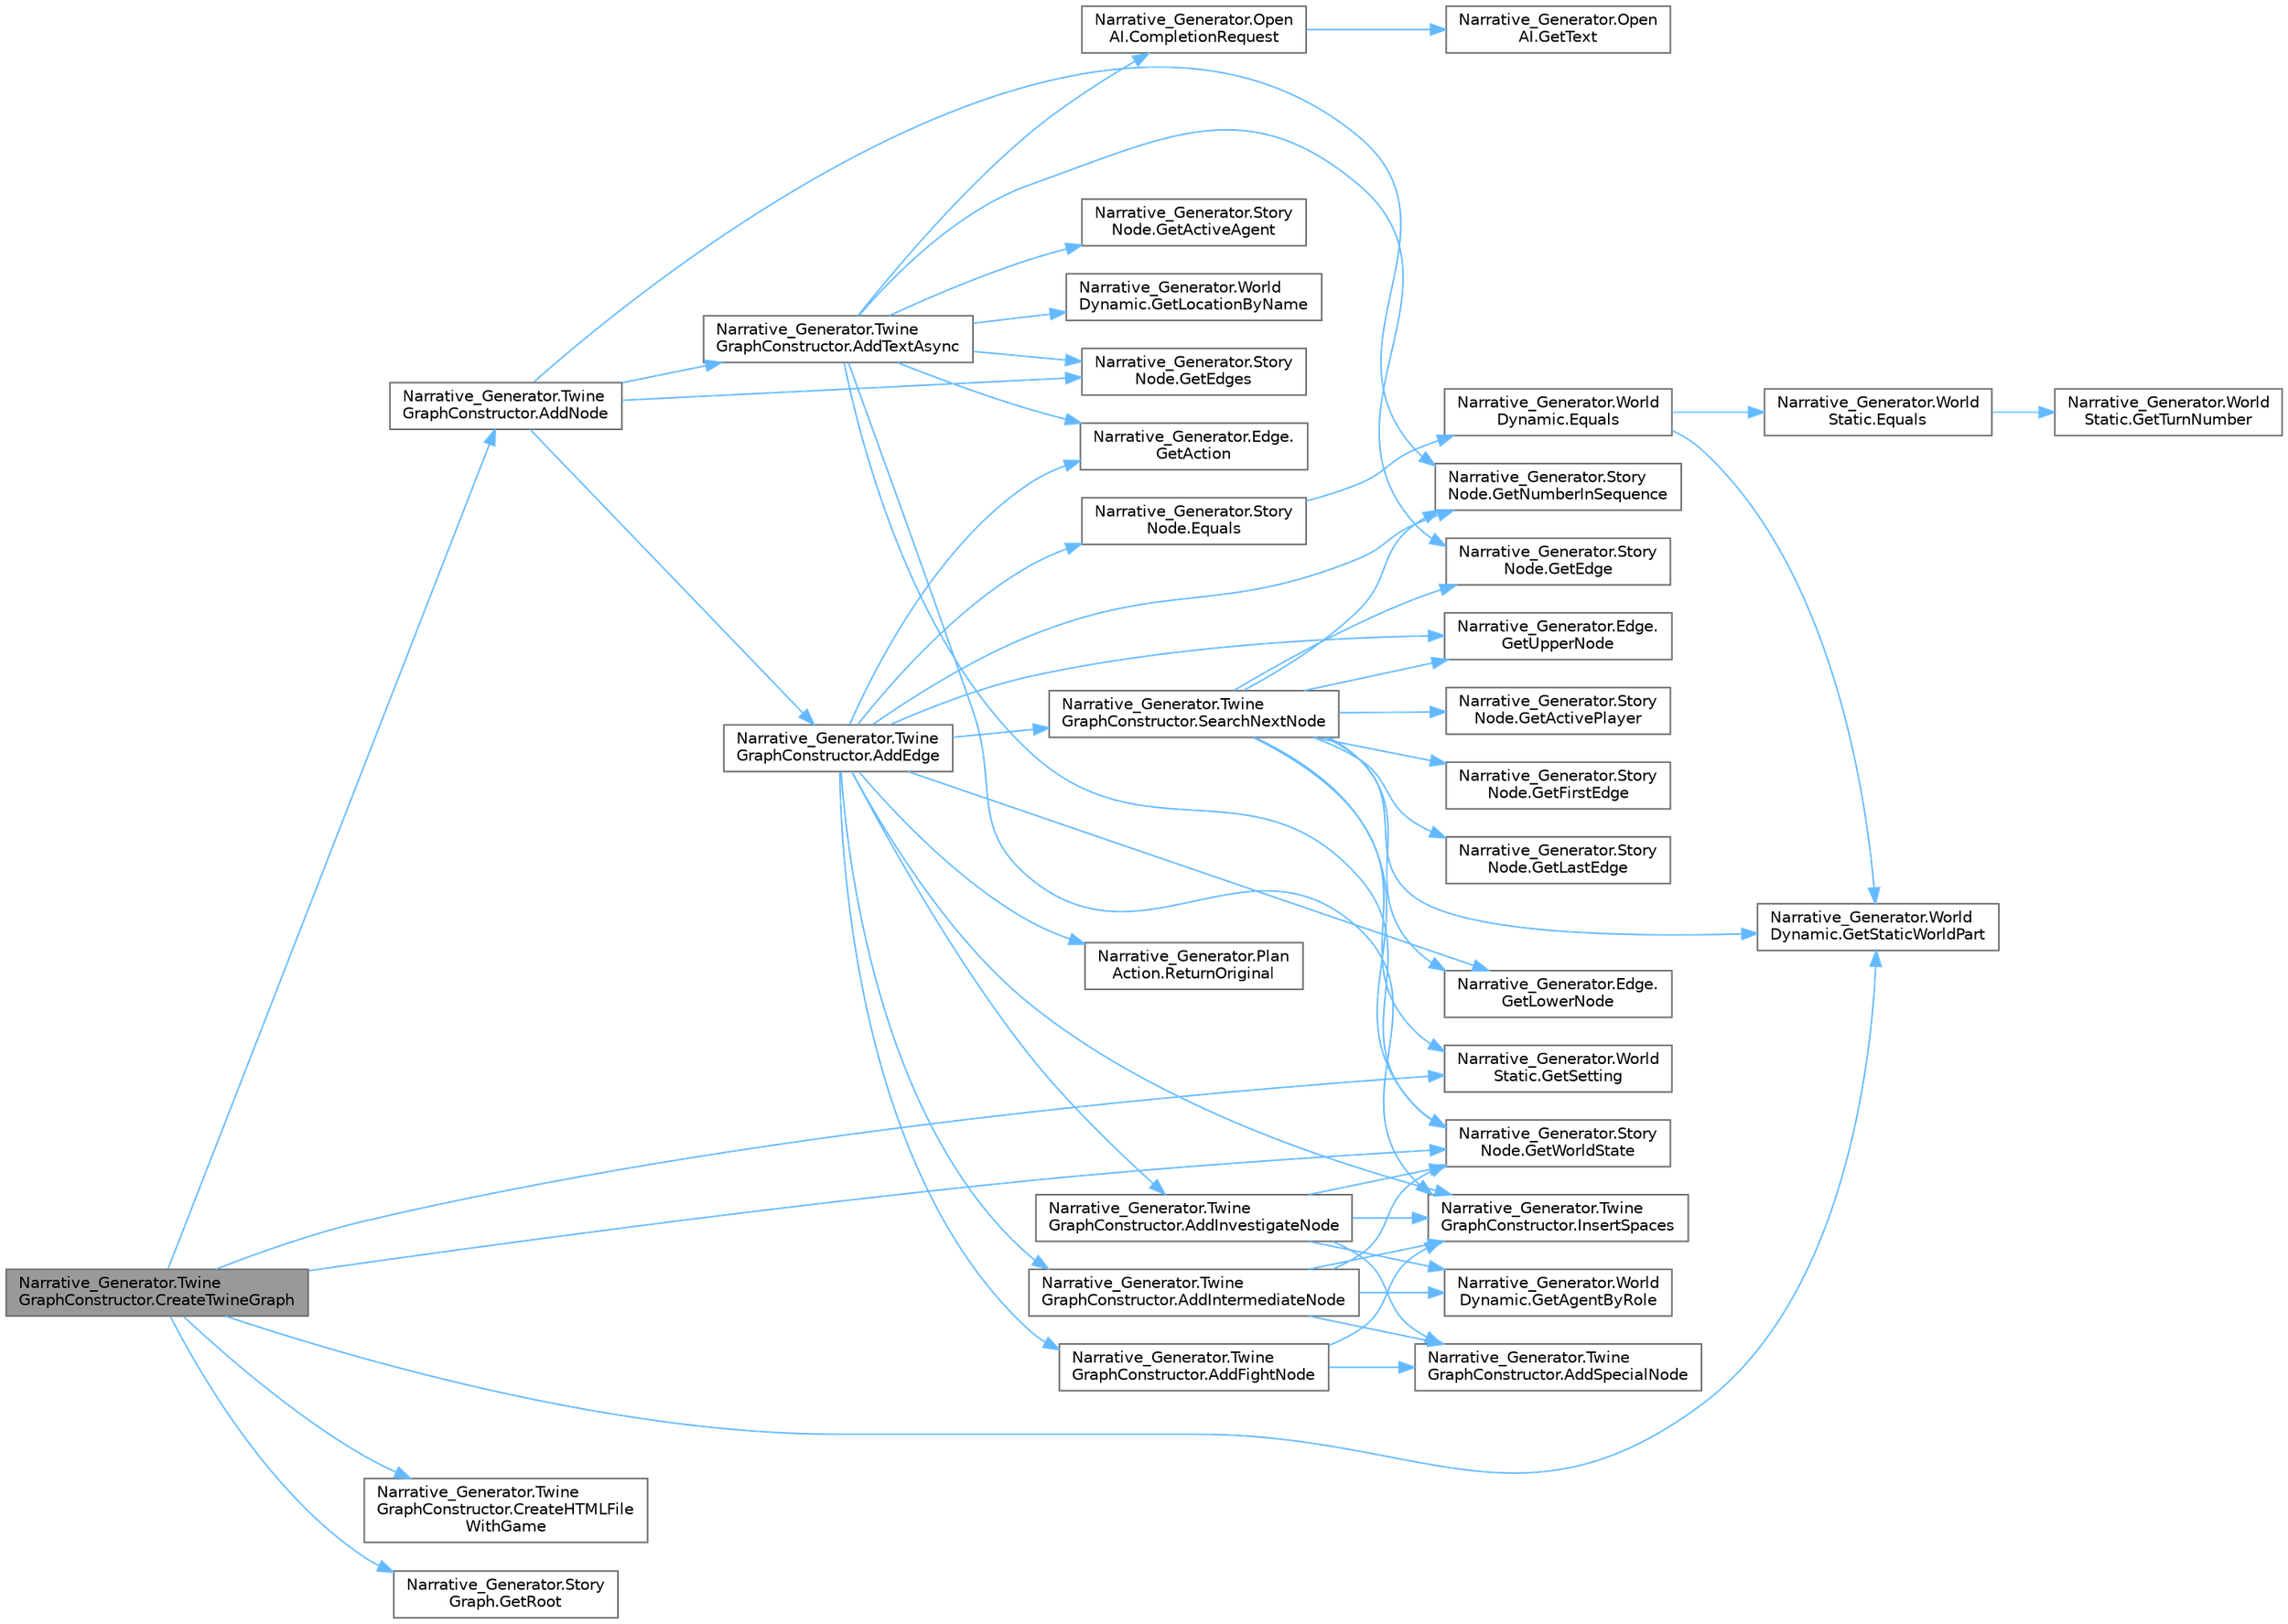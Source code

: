 digraph "Narrative_Generator.TwineGraphConstructor.CreateTwineGraph"
{
 // LATEX_PDF_SIZE
  bgcolor="transparent";
  edge [fontname=Helvetica,fontsize=10,labelfontname=Helvetica,labelfontsize=10];
  node [fontname=Helvetica,fontsize=10,shape=box,height=0.2,width=0.4];
  rankdir="LR";
  Node1 [label="Narrative_Generator.Twine\lGraphConstructor.CreateTwineGraph",height=0.2,width=0.4,color="gray40", fillcolor="grey60", style="filled", fontcolor="black",tooltip="A method for converting a story graph into an interactive story for Twine."];
  Node1 -> Node2 [color="steelblue1",style="solid"];
  Node2 [label="Narrative_Generator.Twine\lGraphConstructor.AddNode",height=0.2,width=0.4,color="grey40", fillcolor="white", style="filled",URL="$class_narrative___generator_1_1_twine_graph_constructor.html#a11d69d897952a7af20c3c8bd7831c937",tooltip="A method that creates text for an individual node."];
  Node2 -> Node3 [color="steelblue1",style="solid"];
  Node3 [label="Narrative_Generator.Twine\lGraphConstructor.AddEdge",height=0.2,width=0.4,color="grey40", fillcolor="white", style="filled",URL="$class_narrative___generator_1_1_twine_graph_constructor.html#a3cc543ef2ad669f20d596ece8a6a51a1",tooltip="A method that creates a representation of an edge in a graph - in Twine it is a connection between no..."];
  Node3 -> Node4 [color="steelblue1",style="solid"];
  Node4 [label="Narrative_Generator.Twine\lGraphConstructor.AddFightNode",height=0.2,width=0.4,color="grey40", fillcolor="white", style="filled",URL="$class_narrative___generator_1_1_twine_graph_constructor.html#a2564c4abf0c8bf471810ce8cf78d3769",tooltip="An optional node that describes the result of the fight action and provides details."];
  Node4 -> Node5 [color="steelblue1",style="solid"];
  Node5 [label="Narrative_Generator.Twine\lGraphConstructor.AddSpecialNode",height=0.2,width=0.4,color="grey40", fillcolor="white", style="filled",URL="$class_narrative___generator_1_1_twine_graph_constructor.html#a324be232bfef7d9042f243bc2d8d8e68",tooltip="A method for creating special nodes that are not originally present in the graph."];
  Node4 -> Node6 [color="steelblue1",style="solid"];
  Node6 [label="Narrative_Generator.Twine\lGraphConstructor.InsertSpaces",height=0.2,width=0.4,color="grey40", fillcolor="white", style="filled",URL="$class_narrative___generator_1_1_twine_graph_constructor.html#a93c90b8b66be571d8d833f952417ce64",tooltip="A method that separates compound words into separate ones, using capital letters as a separator."];
  Node3 -> Node7 [color="steelblue1",style="solid"];
  Node7 [label="Narrative_Generator.Twine\lGraphConstructor.AddIntermediateNode",height=0.2,width=0.4,color="grey40", fillcolor="white", style="filled",URL="$class_narrative___generator_1_1_twine_graph_constructor.html#a4a2e0895797d89c49227c800d9831ed2",tooltip="A method for creating a node that is used to create a contextual relationship between other nodes."];
  Node7 -> Node5 [color="steelblue1",style="solid"];
  Node7 -> Node8 [color="steelblue1",style="solid"];
  Node8 [label="Narrative_Generator.World\lDynamic.GetAgentByRole",height=0.2,width=0.4,color="grey40", fillcolor="white", style="filled",URL="$class_narrative___generator_1_1_world_dynamic.html#a0514a97e9b85397137dd80125581cf61",tooltip="Returns the first founded agent with the specified role."];
  Node7 -> Node9 [color="steelblue1",style="solid"];
  Node9 [label="Narrative_Generator.Story\lNode.GetWorldState",height=0.2,width=0.4,color="grey40", fillcolor="white", style="filled",URL="$class_narrative___generator_1_1_story_node.html#ab3e318148d1f96d599db8611347b42fb",tooltip="Returns the storyworld state stored by the node."];
  Node7 -> Node6 [color="steelblue1",style="solid"];
  Node3 -> Node10 [color="steelblue1",style="solid"];
  Node10 [label="Narrative_Generator.Twine\lGraphConstructor.AddInvestigateNode",height=0.2,width=0.4,color="grey40", fillcolor="white", style="filled",URL="$class_narrative___generator_1_1_twine_graph_constructor.html#a3557e0657349f1c93b30d9ddea327e2d",tooltip="An optional node that describes the result of the search evidences action and provides details."];
  Node10 -> Node5 [color="steelblue1",style="solid"];
  Node10 -> Node8 [color="steelblue1",style="solid"];
  Node10 -> Node9 [color="steelblue1",style="solid"];
  Node10 -> Node6 [color="steelblue1",style="solid"];
  Node3 -> Node11 [color="steelblue1",style="solid"];
  Node11 [label="Narrative_Generator.Story\lNode.Equals",height=0.2,width=0.4,color="grey40", fillcolor="white", style="filled",URL="$class_narrative___generator_1_1_story_node.html#a0b05d9dcfa6423f4247cceba1ad62eef",tooltip="Method for comparing two StoryNode instance."];
  Node11 -> Node12 [color="steelblue1",style="solid"];
  Node12 [label="Narrative_Generator.World\lDynamic.Equals",height=0.2,width=0.4,color="grey40", fillcolor="white", style="filled",URL="$class_narrative___generator_1_1_world_dynamic.html#a3b7c061efc8d23cb561bc940800e6a48",tooltip="Method for comparing two WorldDynamic instance."];
  Node12 -> Node13 [color="steelblue1",style="solid"];
  Node13 [label="Narrative_Generator.World\lStatic.Equals",height=0.2,width=0.4,color="grey40", fillcolor="white", style="filled",URL="$class_narrative___generator_1_1_world_static.html#aac70b40850296f313ceaf4f0bcad1549",tooltip="Method for comparing two WorldStatic instance."];
  Node13 -> Node14 [color="steelblue1",style="solid"];
  Node14 [label="Narrative_Generator.World\lStatic.GetTurnNumber",height=0.2,width=0.4,color="grey40", fillcolor="white", style="filled",URL="$class_narrative___generator_1_1_world_static.html#addfc6eedbd7e250cca63bec54ef714a7",tooltip="Returns the turn number."];
  Node12 -> Node15 [color="steelblue1",style="solid"];
  Node15 [label="Narrative_Generator.World\lDynamic.GetStaticWorldPart",height=0.2,width=0.4,color="grey40", fillcolor="white", style="filled",URL="$class_narrative___generator_1_1_world_dynamic.html#af84d5b47653c246de39ebfa7b791826a",tooltip="Returns a component with the static part of the state of this storyworld."];
  Node3 -> Node16 [color="steelblue1",style="solid"];
  Node16 [label="Narrative_Generator.Edge.\lGetAction",height=0.2,width=0.4,color="grey40", fillcolor="white", style="filled",URL="$class_narrative___generator_1_1_edge.html#af4cf57a1cc22a025d7a9cbb697097c16",tooltip="This method returns the action attached to this edge."];
  Node3 -> Node17 [color="steelblue1",style="solid"];
  Node17 [label="Narrative_Generator.Edge.\lGetLowerNode",height=0.2,width=0.4,color="grey40", fillcolor="white", style="filled",URL="$class_narrative___generator_1_1_edge.html#aab549aff7f3d2a7181902be614cdcc61",tooltip="This method returns the node attached to the bottom vertex of this edge."];
  Node3 -> Node18 [color="steelblue1",style="solid"];
  Node18 [label="Narrative_Generator.Story\lNode.GetNumberInSequence",height=0.2,width=0.4,color="grey40", fillcolor="white", style="filled",URL="$class_narrative___generator_1_1_story_node.html#a2343338ef2f1461d7c3af6e54d7f5d9f",tooltip="Returns the sequence number of this node."];
  Node3 -> Node19 [color="steelblue1",style="solid"];
  Node19 [label="Narrative_Generator.Edge.\lGetUpperNode",height=0.2,width=0.4,color="grey40", fillcolor="white", style="filled",URL="$class_narrative___generator_1_1_edge.html#a53ec80be25b5c5ddcd633e5d1916e98c",tooltip="This method returns the node attached to the top vertex of this edge."];
  Node3 -> Node6 [color="steelblue1",style="solid"];
  Node3 -> Node20 [color="steelblue1",style="solid"];
  Node20 [label="Narrative_Generator.Plan\lAction.ReturnOriginal",height=0.2,width=0.4,color="grey40", fillcolor="white", style="filled",URL="$class_narrative___generator_1_1_plan_action.html#a6050f27ca8a5f3ab4e8f7b10d66c4da0",tooltip="In counter-actions, returns the name of the action that caused the system to react."];
  Node3 -> Node21 [color="steelblue1",style="solid"];
  Node21 [label="Narrative_Generator.Twine\lGraphConstructor.SearchNextNode",height=0.2,width=0.4,color="grey40", fillcolor="white", style="filled",URL="$class_narrative___generator_1_1_twine_graph_constructor.html#a0d62d4881f4ac5bd4fc09d7a2b90a1c4",tooltip="Method for finding the next node in which the right to act is passed to the player."];
  Node21 -> Node22 [color="steelblue1",style="solid"];
  Node22 [label="Narrative_Generator.Story\lNode.GetActivePlayer",height=0.2,width=0.4,color="grey40", fillcolor="white", style="filled",URL="$class_narrative___generator_1_1_story_node.html#afff95dd2a4192c3088c243f8c23302e4",tooltip="Returns the player's activity status in the state stored by this node."];
  Node21 -> Node23 [color="steelblue1",style="solid"];
  Node23 [label="Narrative_Generator.Story\lNode.GetEdge",height=0.2,width=0.4,color="grey40", fillcolor="white", style="filled",URL="$class_narrative___generator_1_1_story_node.html#a75f2c93d3724997297d8311f2c715399",tooltip="Returns the specified edge from the list of edges connected to the this node."];
  Node21 -> Node24 [color="steelblue1",style="solid"];
  Node24 [label="Narrative_Generator.Story\lNode.GetFirstEdge",height=0.2,width=0.4,color="grey40", fillcolor="white", style="filled",URL="$class_narrative___generator_1_1_story_node.html#a9e010bf5ca4801abde5e47eb8c9988a8",tooltip="Returns the first edge from a list of all edges connected to the this node."];
  Node21 -> Node25 [color="steelblue1",style="solid"];
  Node25 [label="Narrative_Generator.Story\lNode.GetLastEdge",height=0.2,width=0.4,color="grey40", fillcolor="white", style="filled",URL="$class_narrative___generator_1_1_story_node.html#a5c6172671b9fe780c0fce4befd03234e",tooltip="Returns the last edge from a list of all edges connected to the this node."];
  Node21 -> Node17 [color="steelblue1",style="solid"];
  Node21 -> Node18 [color="steelblue1",style="solid"];
  Node21 -> Node26 [color="steelblue1",style="solid"];
  Node26 [label="Narrative_Generator.World\lStatic.GetSetting",height=0.2,width=0.4,color="grey40", fillcolor="white", style="filled",URL="$class_narrative___generator_1_1_world_static.html#ad19d52cc2e6443e1d79d6edbd5eef9ea",tooltip="Returns information about the current setting."];
  Node21 -> Node15 [color="steelblue1",style="solid"];
  Node21 -> Node19 [color="steelblue1",style="solid"];
  Node21 -> Node9 [color="steelblue1",style="solid"];
  Node2 -> Node27 [color="steelblue1",style="solid"];
  Node27 [label="Narrative_Generator.Twine\lGraphConstructor.AddTextAsync",height=0.2,width=0.4,color="grey40", fillcolor="white", style="filled",URL="$class_narrative___generator_1_1_twine_graph_constructor.html#ac019df0c7098a0919f5401e0c9490147",tooltip="Method for creating a description of the reached node."];
  Node27 -> Node28 [color="steelblue1",style="solid"];
  Node28 [label="Narrative_Generator.Open\lAI.CompletionRequest",height=0.2,width=0.4,color="grey40", fillcolor="white", style="filled",URL="$class_narrative___generator_1_1_open_a_i.html#abcde31321766edc4c5f32b310b64898e",tooltip="A method that configures and creates a request to OpenAI to create a text completion."];
  Node28 -> Node29 [color="steelblue1",style="solid"];
  Node29 [label="Narrative_Generator.Open\lAI.GetText",height=0.2,width=0.4,color="grey40", fillcolor="white", style="filled",URL="$class_narrative___generator_1_1_open_a_i.html#adc89ec43874cc3b27525a0f9406f87e2",tooltip="A method that separates the generated text completion from the general response body,..."];
  Node27 -> Node16 [color="steelblue1",style="solid"];
  Node27 -> Node30 [color="steelblue1",style="solid"];
  Node30 [label="Narrative_Generator.Story\lNode.GetActiveAgent",height=0.2,width=0.4,color="grey40", fillcolor="white", style="filled",URL="$class_narrative___generator_1_1_story_node.html#ad12b92efc9b06a4ee82d4f975a4c5f1d",tooltip="Returns information about the active agent."];
  Node27 -> Node23 [color="steelblue1",style="solid"];
  Node27 -> Node31 [color="steelblue1",style="solid"];
  Node31 [label="Narrative_Generator.Story\lNode.GetEdges",height=0.2,width=0.4,color="grey40", fillcolor="white", style="filled",URL="$class_narrative___generator_1_1_story_node.html#a546432f24cda5eb8081df4866c781feb",tooltip="Returns a list of all edges connected to the this node."];
  Node27 -> Node32 [color="steelblue1",style="solid"];
  Node32 [label="Narrative_Generator.World\lDynamic.GetLocationByName",height=0.2,width=0.4,color="grey40", fillcolor="white", style="filled",URL="$class_narrative___generator_1_1_world_dynamic.html#a43619eb102a56e16a22a5aa5d5b7c1b0",tooltip="Returns a location from the list of locations if the specified name matches the name of the location."];
  Node27 -> Node9 [color="steelblue1",style="solid"];
  Node27 -> Node6 [color="steelblue1",style="solid"];
  Node2 -> Node31 [color="steelblue1",style="solid"];
  Node2 -> Node18 [color="steelblue1",style="solid"];
  Node1 -> Node33 [color="steelblue1",style="solid"];
  Node33 [label="Narrative_Generator.Twine\lGraphConstructor.CreateHTMLFile\lWithGame",height=0.2,width=0.4,color="grey40", fillcolor="white", style="filled",URL="$class_narrative___generator_1_1_twine_graph_constructor.html#af0a8985245d29a55b2522cbb3085393e",tooltip="Method for writing the generated text and html markup to a file of the corresponding format."];
  Node1 -> Node34 [color="steelblue1",style="solid"];
  Node34 [label="Narrative_Generator.Story\lGraph.GetRoot",height=0.2,width=0.4,color="grey40", fillcolor="white", style="filled",URL="$class_narrative___generator_1_1_story_graph.html#a3100813aee5d85fa50becce42ddf5e8e",tooltip="Returns the root node of the storygraph."];
  Node1 -> Node26 [color="steelblue1",style="solid"];
  Node1 -> Node15 [color="steelblue1",style="solid"];
  Node1 -> Node9 [color="steelblue1",style="solid"];
}
